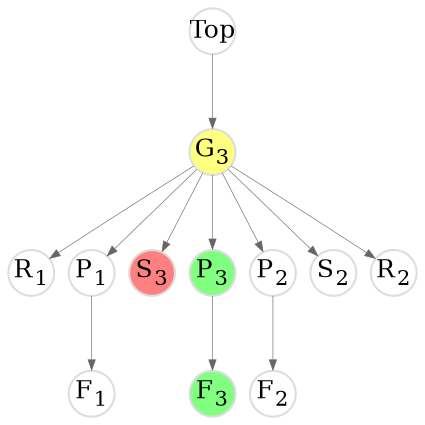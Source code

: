 digraph add {
	graph [
		rankdir="TB"
		bgcolor="white"
		color="white"
		nodesep="0.1"
		ranksep="0.5"
		// labelloc="t"
		// label=<<B><U>Add</U></B>>
	];

	node [
		fontsize="12"
		style="solid"
		width="0.3"
		height="0.3"
		fixedsize="true"
		penwidth="1.0"
		color="#DDDDDD"
	];

	edge [
		penwidth="0.3"
		color="#666666"
		arrowsize="0.5"
	];


	Top     [ label=<Top>                                              ];
	Gpt     [ label=<G<SUB>3</SUB>> style="filled" fillcolor="#ffff80" ];
	Res1    [ label=<R<SUB>1</SUB>>                                    ];
	Part1   [ label=<P<SUB>1</SUB>>                                    ];
	Fs1     [ label=<F<SUB>1</SUB>>                                    ];

	Space3  [ label=<S<SUB>3</SUB>> style="filled" fillcolor="#ff8080" ];
	Part3   [ label=<P<SUB>3</SUB>> style="filled" fillcolor="#80ff80" ];
	Fs3     [ label=<F<SUB>3</SUB>> style="filled" fillcolor="#80ff80" ];

	Part2   [ label=<P<SUB>2</SUB>>                                    ];
	Fs2     [ label=<F<SUB>2</SUB>>                                    ];
	Space2  [ label=<S<SUB>2</SUB>>                                    ];
	Res2    [ label=<R<SUB>2</SUB>>                                    ];

	Top -> Gpt;
	Gpt -> Res1;
	Gpt -> Part1
	Gpt -> Space3
	Gpt -> Part3
	Gpt -> Part2
	Gpt -> Space2
	Gpt -> Res2
	Part1 -> Fs1
	Part2 -> Fs2
	Part3 -> Fs3
}

